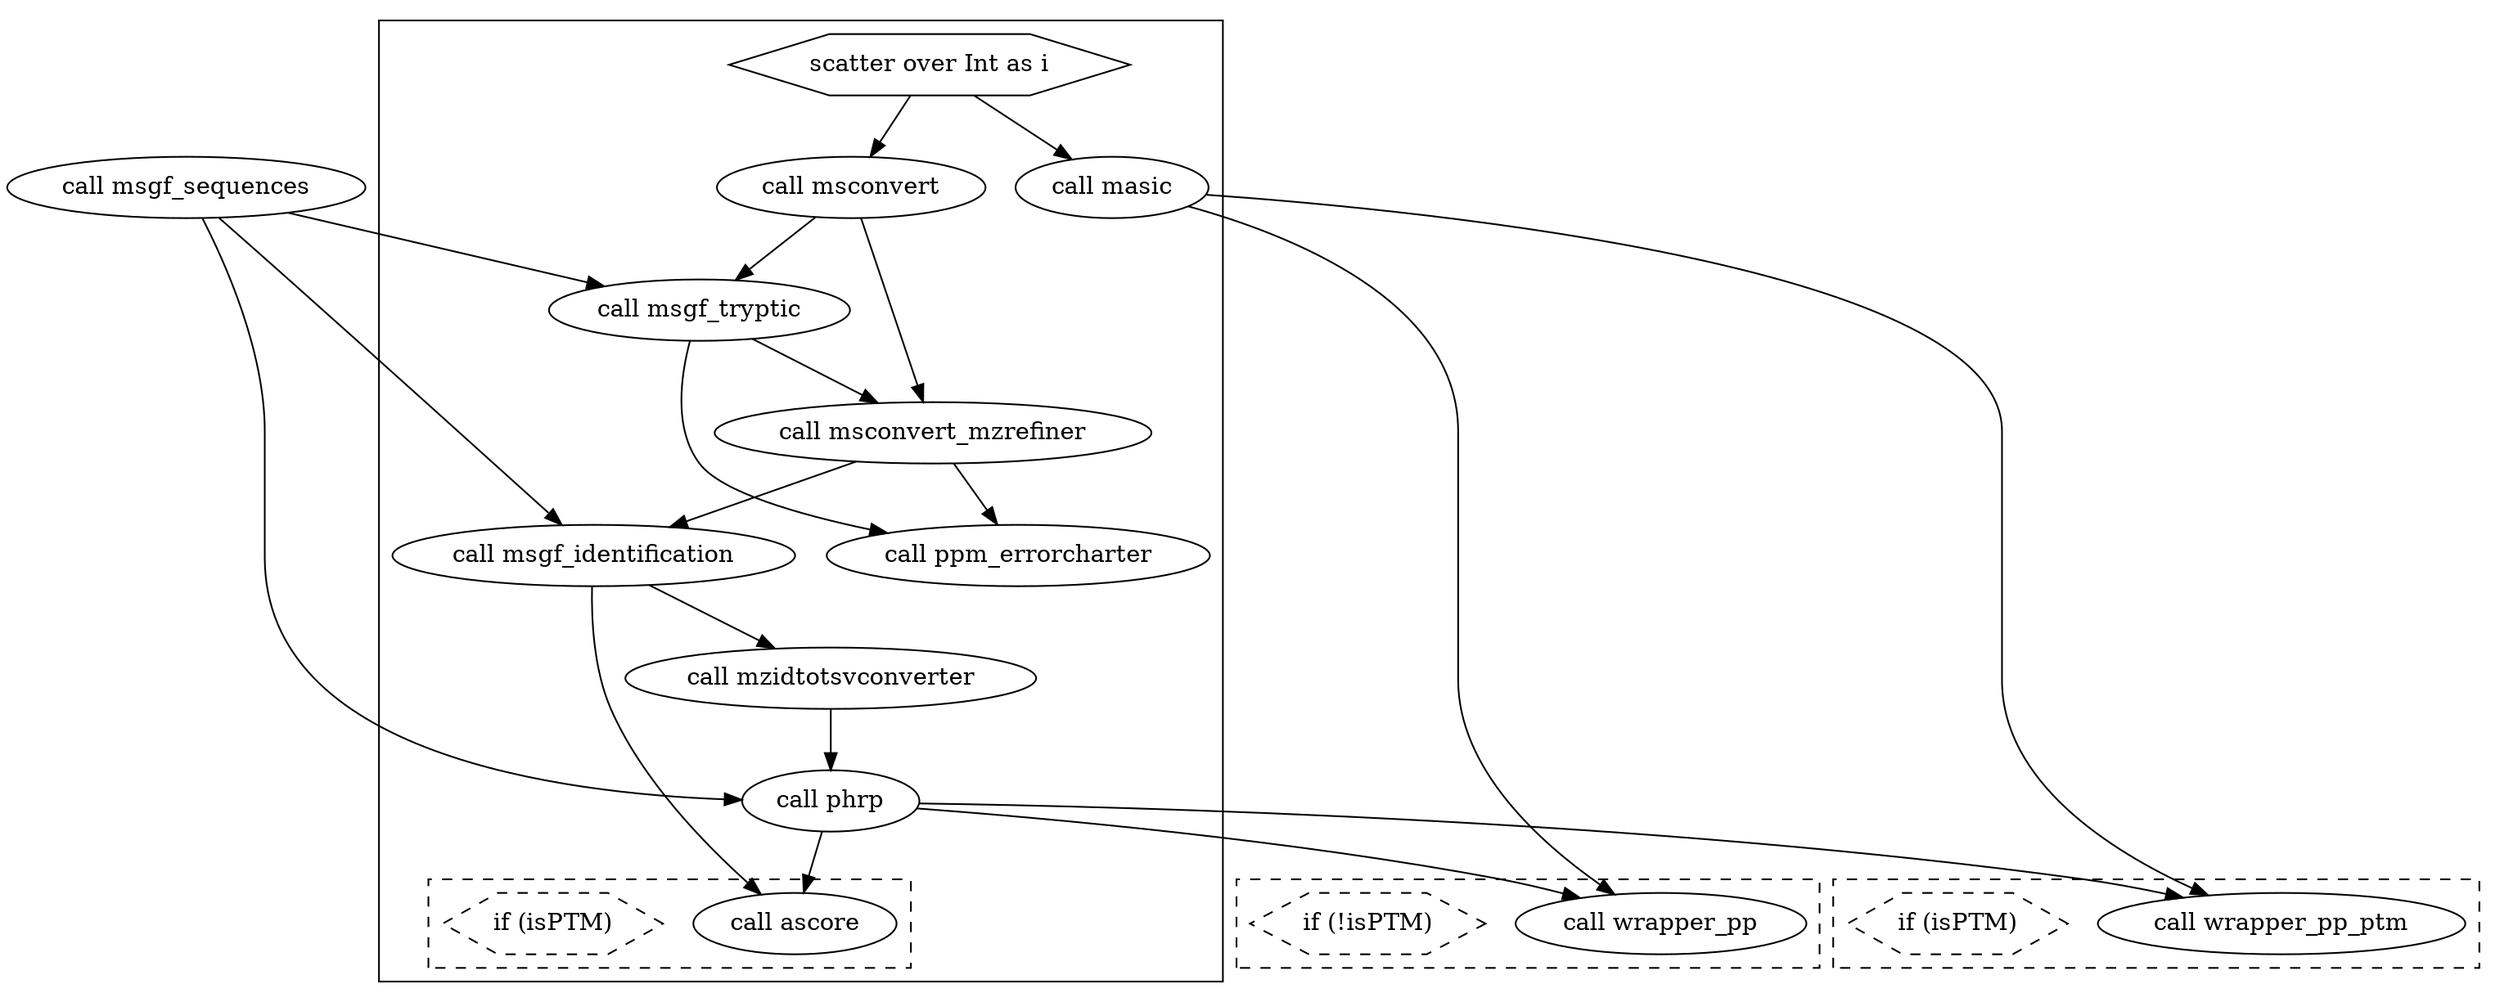 digraph proteomics_msgfplus {
  #rankdir=LR;
  compound=true;

  # Links
  CALL_msgf_identification -> CALL_mzidtotsvconverter
  CALL_msconvert -> CALL_msconvert_mzrefiner
  CALL_phrp -> CALL_ascore
  CALL_msconvert -> CALL_msgf_tryptic
  CALL_msgf_sequences -> CALL_msgf_tryptic
  CALL_msgf_tryptic -> CALL_msconvert_mzrefiner
  CALL_phrp -> CALL_wrapper_pp_ptm
  CALL_masic -> CALL_wrapper_pp
  CALL_masic -> CALL_wrapper_pp_ptm
  SCATTER_1_VARIABLE_i -> CALL_masic
  CALL_mzidtotsvconverter -> CALL_phrp
  CALL_msconvert_mzrefiner -> CALL_msgf_identification
  CALL_phrp -> CALL_wrapper_pp
  CALL_msgf_tryptic -> CALL_ppm_errorcharter
  CALL_msgf_identification -> CALL_ascore
  SCATTER_1_VARIABLE_i -> CALL_msconvert
  CALL_msconvert_mzrefiner -> CALL_ppm_errorcharter
  CALL_msgf_sequences -> CALL_phrp
  CALL_msgf_sequences -> CALL_msgf_identification

  # Nodes
  subgraph cluster_0 {
    style="filled,dashed";
    fillcolor=white;
    CALL_wrapper_pp [label="call wrapper_pp"]
    CONDITIONAL_0_EXPRESSION [shape="hexagon" label="if (!isPTM)" style="dashed" ]
  }
  CALL_msgf_sequences [label="call msgf_sequences"]
  subgraph cluster_1 {
    style="filled,solid";
    fillcolor=white;
    CALL_msgf_tryptic [label="call msgf_tryptic"]
    CALL_mzidtotsvconverter [label="call mzidtotsvconverter"]
    CALL_msconvert [label="call msconvert"]
    CALL_msgf_identification [label="call msgf_identification"]
    subgraph cluster_2 {
      style="filled,dashed";
      fillcolor=white;
      CALL_ascore [label="call ascore"]
      CONDITIONAL_2_EXPRESSION [shape="hexagon" label="if (isPTM)" style="dashed" ]
    }
    CALL_phrp [label="call phrp"]
    CALL_msconvert_mzrefiner [label="call msconvert_mzrefiner"]
    CALL_ppm_errorcharter [label="call ppm_errorcharter"]
    CALL_masic [label="call masic"]
    SCATTER_1_VARIABLE_i [shape="hexagon" label="scatter over Int as i"]
  }
  subgraph cluster_3 {
    style="filled,dashed";
    fillcolor=white;
    CALL_wrapper_pp_ptm [label="call wrapper_pp_ptm"]
    CONDITIONAL_3_EXPRESSION [shape="hexagon" label="if (isPTM)" style="dashed" ]
  }
}
